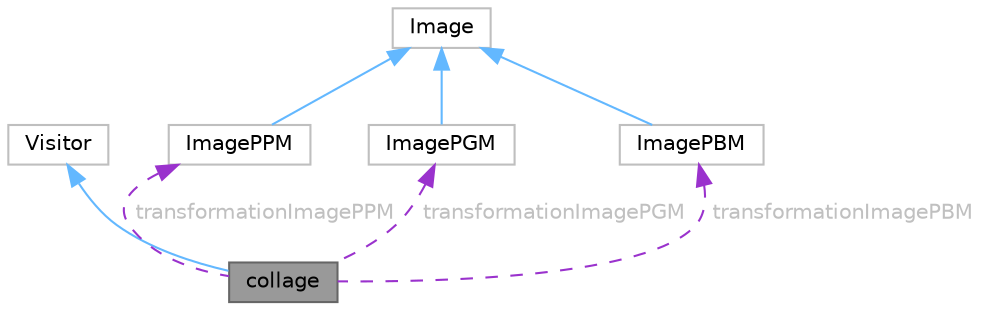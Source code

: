 digraph "collage"
{
 // LATEX_PDF_SIZE
  bgcolor="transparent";
  edge [fontname=Helvetica,fontsize=10,labelfontname=Helvetica,labelfontsize=10];
  node [fontname=Helvetica,fontsize=10,shape=box,height=0.2,width=0.4];
  Node1 [id="Node000001",label="collage",height=0.2,width=0.4,color="gray40", fillcolor="grey60", style="filled", fontcolor="black",tooltip="Class to create a collage from multiple images."];
  Node2 -> Node1 [id="edge1_Node000001_Node000002",dir="back",color="steelblue1",style="solid",tooltip=" "];
  Node2 [id="Node000002",label="Visitor",height=0.2,width=0.4,color="grey75", fillcolor="white", style="filled",URL="$db/dd2/class_visitor.html",tooltip=" "];
  Node3 -> Node1 [id="edge2_Node000001_Node000003",dir="back",color="darkorchid3",style="dashed",tooltip=" ",label=" transformationImagePPM",fontcolor="grey" ];
  Node3 [id="Node000003",label="ImagePPM",height=0.2,width=0.4,color="grey75", fillcolor="white", style="filled",URL="$db/d13/class_image_p_p_m.html",tooltip=" "];
  Node4 -> Node3 [id="edge3_Node000003_Node000004",dir="back",color="steelblue1",style="solid",tooltip=" "];
  Node4 [id="Node000004",label="Image",height=0.2,width=0.4,color="grey75", fillcolor="white", style="filled",URL="$de/d73/class_image.html",tooltip=" "];
  Node5 -> Node1 [id="edge4_Node000001_Node000005",dir="back",color="darkorchid3",style="dashed",tooltip=" ",label=" transformationImagePGM",fontcolor="grey" ];
  Node5 [id="Node000005",label="ImagePGM",height=0.2,width=0.4,color="grey75", fillcolor="white", style="filled",URL="$d0/dbe/class_image_p_g_m.html",tooltip=" "];
  Node4 -> Node5 [id="edge5_Node000005_Node000004",dir="back",color="steelblue1",style="solid",tooltip=" "];
  Node6 -> Node1 [id="edge6_Node000001_Node000006",dir="back",color="darkorchid3",style="dashed",tooltip=" ",label=" transformationImagePBM",fontcolor="grey" ];
  Node6 [id="Node000006",label="ImagePBM",height=0.2,width=0.4,color="grey75", fillcolor="white", style="filled",URL="$d0/d82/class_image_p_b_m.html",tooltip=" "];
  Node4 -> Node6 [id="edge7_Node000006_Node000004",dir="back",color="steelblue1",style="solid",tooltip=" "];
}
